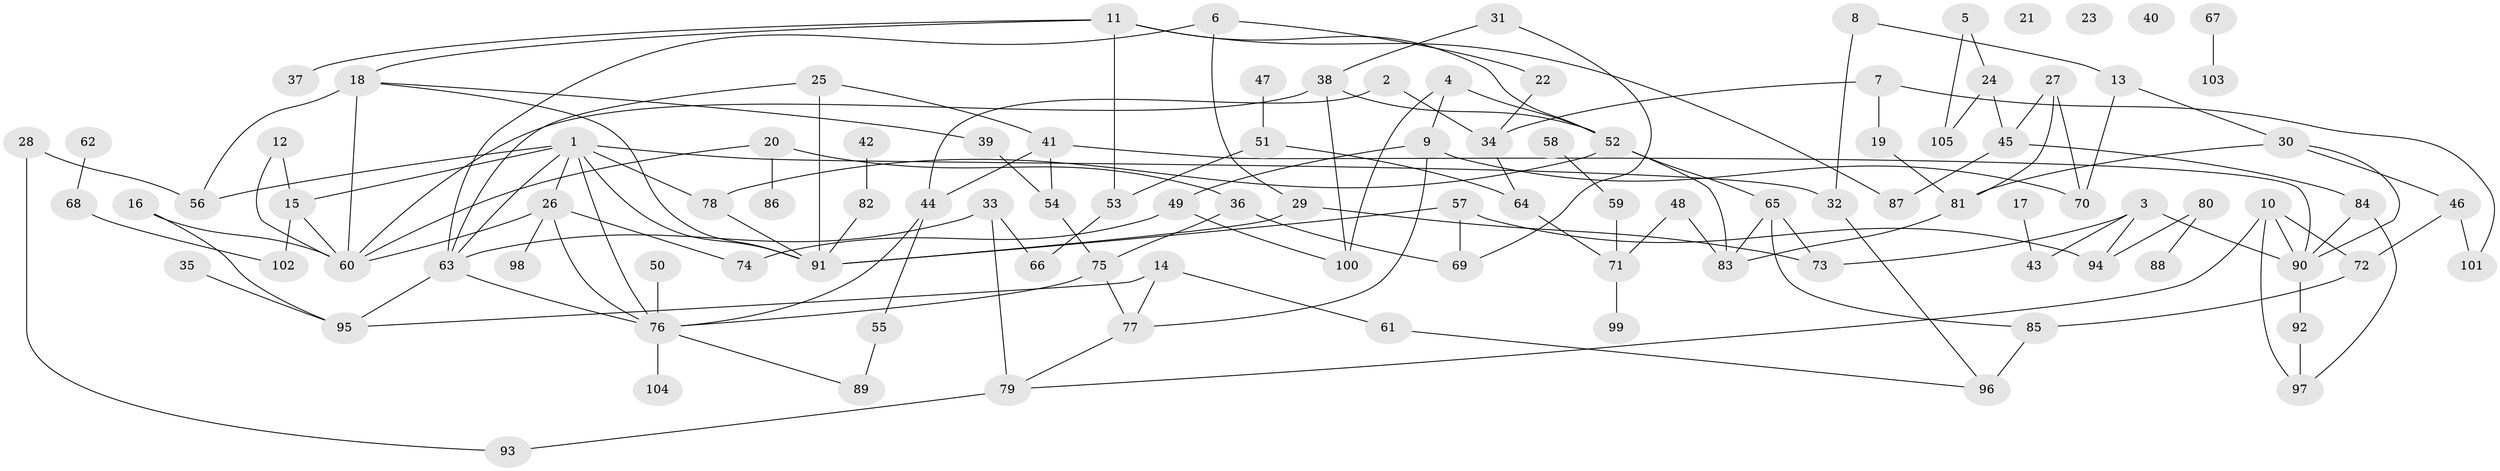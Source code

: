 // coarse degree distribution, {2: 0.14285714285714285, 10: 0.10714285714285714, 3: 0.14285714285714285, 5: 0.10714285714285714, 8: 0.07142857142857142, 4: 0.03571428571428571, 1: 0.32142857142857145, 9: 0.03571428571428571, 7: 0.03571428571428571}
// Generated by graph-tools (version 1.1) at 2025/35/03/04/25 23:35:54]
// undirected, 105 vertices, 150 edges
graph export_dot {
  node [color=gray90,style=filled];
  1;
  2;
  3;
  4;
  5;
  6;
  7;
  8;
  9;
  10;
  11;
  12;
  13;
  14;
  15;
  16;
  17;
  18;
  19;
  20;
  21;
  22;
  23;
  24;
  25;
  26;
  27;
  28;
  29;
  30;
  31;
  32;
  33;
  34;
  35;
  36;
  37;
  38;
  39;
  40;
  41;
  42;
  43;
  44;
  45;
  46;
  47;
  48;
  49;
  50;
  51;
  52;
  53;
  54;
  55;
  56;
  57;
  58;
  59;
  60;
  61;
  62;
  63;
  64;
  65;
  66;
  67;
  68;
  69;
  70;
  71;
  72;
  73;
  74;
  75;
  76;
  77;
  78;
  79;
  80;
  81;
  82;
  83;
  84;
  85;
  86;
  87;
  88;
  89;
  90;
  91;
  92;
  93;
  94;
  95;
  96;
  97;
  98;
  99;
  100;
  101;
  102;
  103;
  104;
  105;
  1 -- 15;
  1 -- 26;
  1 -- 32;
  1 -- 56;
  1 -- 63;
  1 -- 76;
  1 -- 78;
  1 -- 91;
  2 -- 34;
  2 -- 44;
  3 -- 43;
  3 -- 73;
  3 -- 90;
  3 -- 94;
  4 -- 9;
  4 -- 52;
  4 -- 100;
  5 -- 24;
  5 -- 105;
  6 -- 22;
  6 -- 29;
  6 -- 63;
  7 -- 19;
  7 -- 34;
  7 -- 101;
  8 -- 13;
  8 -- 32;
  9 -- 49;
  9 -- 70;
  9 -- 77;
  10 -- 72;
  10 -- 79;
  10 -- 90;
  10 -- 97;
  11 -- 18;
  11 -- 37;
  11 -- 52;
  11 -- 53;
  11 -- 87;
  12 -- 15;
  12 -- 60;
  13 -- 30;
  13 -- 70;
  14 -- 61;
  14 -- 77;
  14 -- 95;
  15 -- 60;
  15 -- 102;
  16 -- 60;
  16 -- 95;
  17 -- 43;
  18 -- 39;
  18 -- 56;
  18 -- 60;
  18 -- 91;
  19 -- 81;
  20 -- 36;
  20 -- 60;
  20 -- 86;
  22 -- 34;
  24 -- 45;
  24 -- 105;
  25 -- 41;
  25 -- 63;
  25 -- 91;
  26 -- 60;
  26 -- 74;
  26 -- 76;
  26 -- 98;
  27 -- 45;
  27 -- 70;
  27 -- 81;
  28 -- 56;
  28 -- 93;
  29 -- 73;
  29 -- 91;
  30 -- 46;
  30 -- 81;
  30 -- 90;
  31 -- 38;
  31 -- 69;
  32 -- 96;
  33 -- 63;
  33 -- 66;
  33 -- 79;
  34 -- 64;
  35 -- 95;
  36 -- 69;
  36 -- 75;
  38 -- 52;
  38 -- 60;
  38 -- 100;
  39 -- 54;
  41 -- 44;
  41 -- 54;
  41 -- 90;
  42 -- 82;
  44 -- 55;
  44 -- 76;
  45 -- 84;
  45 -- 87;
  46 -- 72;
  46 -- 101;
  47 -- 51;
  48 -- 71;
  48 -- 83;
  49 -- 74;
  49 -- 100;
  50 -- 76;
  51 -- 53;
  51 -- 64;
  52 -- 65;
  52 -- 78;
  52 -- 83;
  53 -- 66;
  54 -- 75;
  55 -- 89;
  57 -- 69;
  57 -- 91;
  57 -- 94;
  58 -- 59;
  59 -- 71;
  61 -- 96;
  62 -- 68;
  63 -- 76;
  63 -- 95;
  64 -- 71;
  65 -- 73;
  65 -- 83;
  65 -- 85;
  67 -- 103;
  68 -- 102;
  71 -- 99;
  72 -- 85;
  75 -- 76;
  75 -- 77;
  76 -- 89;
  76 -- 104;
  77 -- 79;
  78 -- 91;
  79 -- 93;
  80 -- 88;
  80 -- 94;
  81 -- 83;
  82 -- 91;
  84 -- 90;
  84 -- 97;
  85 -- 96;
  90 -- 92;
  92 -- 97;
}

